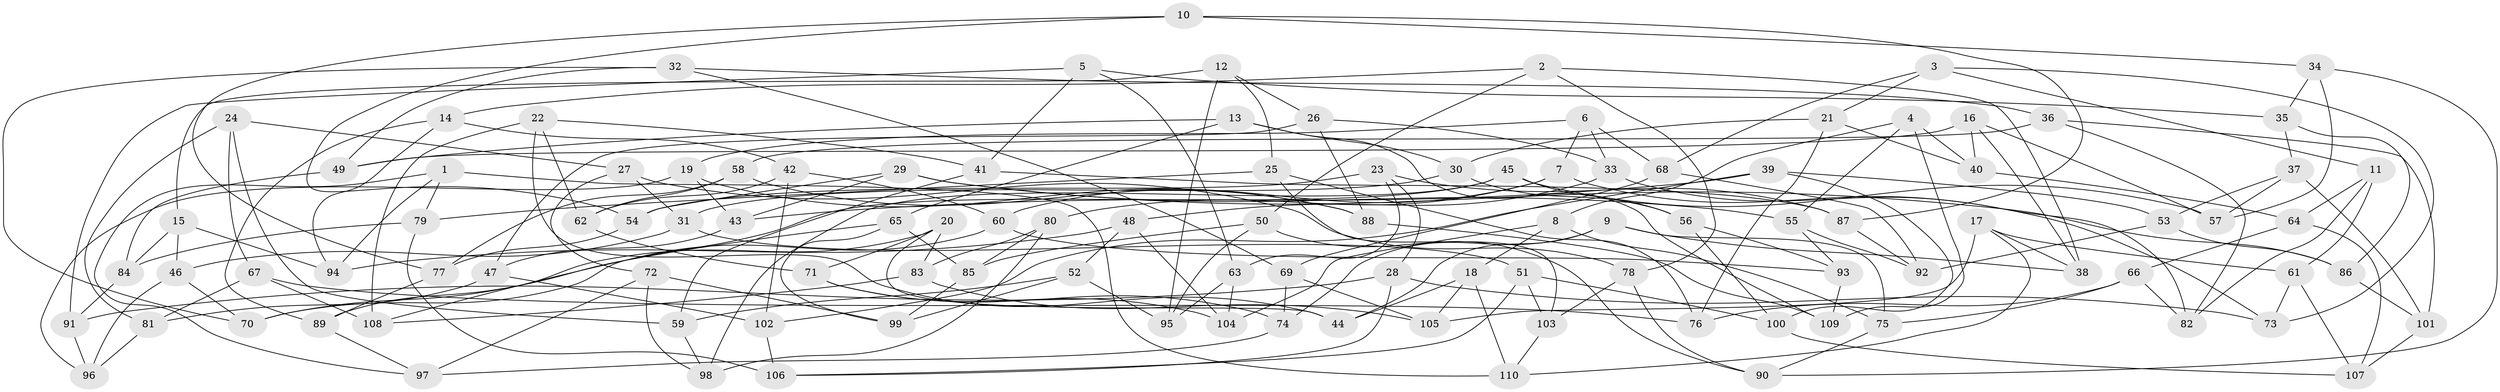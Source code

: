 // coarse degree distribution, {4: 0.7352941176470589, 11: 0.029411764705882353, 9: 0.08823529411764706, 8: 0.029411764705882353, 10: 0.014705882352941176, 3: 0.08823529411764706, 2: 0.014705882352941176}
// Generated by graph-tools (version 1.1) at 2025/53/03/04/25 22:53:57]
// undirected, 110 vertices, 220 edges
graph export_dot {
  node [color=gray90,style=filled];
  1;
  2;
  3;
  4;
  5;
  6;
  7;
  8;
  9;
  10;
  11;
  12;
  13;
  14;
  15;
  16;
  17;
  18;
  19;
  20;
  21;
  22;
  23;
  24;
  25;
  26;
  27;
  28;
  29;
  30;
  31;
  32;
  33;
  34;
  35;
  36;
  37;
  38;
  39;
  40;
  41;
  42;
  43;
  44;
  45;
  46;
  47;
  48;
  49;
  50;
  51;
  52;
  53;
  54;
  55;
  56;
  57;
  58;
  59;
  60;
  61;
  62;
  63;
  64;
  65;
  66;
  67;
  68;
  69;
  70;
  71;
  72;
  73;
  74;
  75;
  76;
  77;
  78;
  79;
  80;
  81;
  82;
  83;
  84;
  85;
  86;
  87;
  88;
  89;
  90;
  91;
  92;
  93;
  94;
  95;
  96;
  97;
  98;
  99;
  100;
  101;
  102;
  103;
  104;
  105;
  106;
  107;
  108;
  109;
  110;
  1 -- 97;
  1 -- 79;
  1 -- 94;
  1 -- 110;
  2 -- 38;
  2 -- 78;
  2 -- 50;
  2 -- 14;
  3 -- 73;
  3 -- 11;
  3 -- 21;
  3 -- 68;
  4 -- 109;
  4 -- 8;
  4 -- 55;
  4 -- 40;
  5 -- 41;
  5 -- 63;
  5 -- 35;
  5 -- 91;
  6 -- 33;
  6 -- 19;
  6 -- 7;
  6 -- 68;
  7 -- 60;
  7 -- 80;
  7 -- 73;
  8 -- 75;
  8 -- 18;
  8 -- 104;
  9 -- 38;
  9 -- 44;
  9 -- 74;
  9 -- 75;
  10 -- 87;
  10 -- 54;
  10 -- 34;
  10 -- 77;
  11 -- 64;
  11 -- 82;
  11 -- 61;
  12 -- 26;
  12 -- 15;
  12 -- 95;
  12 -- 25;
  13 -- 65;
  13 -- 30;
  13 -- 109;
  13 -- 49;
  14 -- 42;
  14 -- 94;
  14 -- 89;
  15 -- 84;
  15 -- 46;
  15 -- 94;
  16 -- 38;
  16 -- 49;
  16 -- 40;
  16 -- 57;
  17 -- 38;
  17 -- 110;
  17 -- 61;
  17 -- 105;
  18 -- 105;
  18 -- 44;
  18 -- 110;
  19 -- 88;
  19 -- 96;
  19 -- 43;
  20 -- 71;
  20 -- 44;
  20 -- 70;
  20 -- 83;
  21 -- 30;
  21 -- 76;
  21 -- 40;
  22 -- 108;
  22 -- 41;
  22 -- 44;
  22 -- 62;
  23 -- 54;
  23 -- 87;
  23 -- 63;
  23 -- 28;
  24 -- 27;
  24 -- 59;
  24 -- 81;
  24 -- 67;
  25 -- 79;
  25 -- 103;
  25 -- 76;
  26 -- 88;
  26 -- 33;
  26 -- 47;
  27 -- 72;
  27 -- 31;
  27 -- 78;
  28 -- 106;
  28 -- 73;
  28 -- 91;
  29 -- 55;
  29 -- 86;
  29 -- 43;
  29 -- 54;
  30 -- 31;
  30 -- 56;
  31 -- 46;
  31 -- 51;
  32 -- 49;
  32 -- 69;
  32 -- 36;
  32 -- 70;
  33 -- 82;
  33 -- 48;
  34 -- 57;
  34 -- 90;
  34 -- 35;
  35 -- 37;
  35 -- 86;
  36 -- 82;
  36 -- 58;
  36 -- 101;
  37 -- 53;
  37 -- 57;
  37 -- 101;
  39 -- 53;
  39 -- 43;
  39 -- 100;
  39 -- 102;
  40 -- 64;
  41 -- 59;
  41 -- 87;
  42 -- 102;
  42 -- 62;
  42 -- 60;
  43 -- 47;
  45 -- 56;
  45 -- 108;
  45 -- 98;
  45 -- 57;
  46 -- 70;
  46 -- 96;
  47 -- 102;
  47 -- 81;
  48 -- 104;
  48 -- 52;
  48 -- 94;
  49 -- 84;
  50 -- 90;
  50 -- 95;
  50 -- 85;
  51 -- 100;
  51 -- 106;
  51 -- 103;
  52 -- 95;
  52 -- 59;
  52 -- 99;
  53 -- 86;
  53 -- 92;
  54 -- 77;
  55 -- 92;
  55 -- 93;
  56 -- 100;
  56 -- 93;
  58 -- 88;
  58 -- 62;
  58 -- 77;
  59 -- 98;
  60 -- 70;
  60 -- 93;
  61 -- 107;
  61 -- 73;
  62 -- 71;
  63 -- 95;
  63 -- 104;
  64 -- 107;
  64 -- 66;
  65 -- 99;
  65 -- 85;
  65 -- 89;
  66 -- 75;
  66 -- 76;
  66 -- 82;
  67 -- 108;
  67 -- 81;
  67 -- 76;
  68 -- 92;
  68 -- 69;
  69 -- 74;
  69 -- 105;
  71 -- 104;
  71 -- 74;
  72 -- 99;
  72 -- 97;
  72 -- 98;
  74 -- 97;
  75 -- 90;
  77 -- 89;
  78 -- 103;
  78 -- 90;
  79 -- 106;
  79 -- 84;
  80 -- 85;
  80 -- 83;
  80 -- 98;
  81 -- 96;
  83 -- 108;
  83 -- 105;
  84 -- 91;
  85 -- 99;
  86 -- 101;
  87 -- 92;
  88 -- 109;
  89 -- 97;
  91 -- 96;
  93 -- 109;
  100 -- 107;
  101 -- 107;
  102 -- 106;
  103 -- 110;
}
